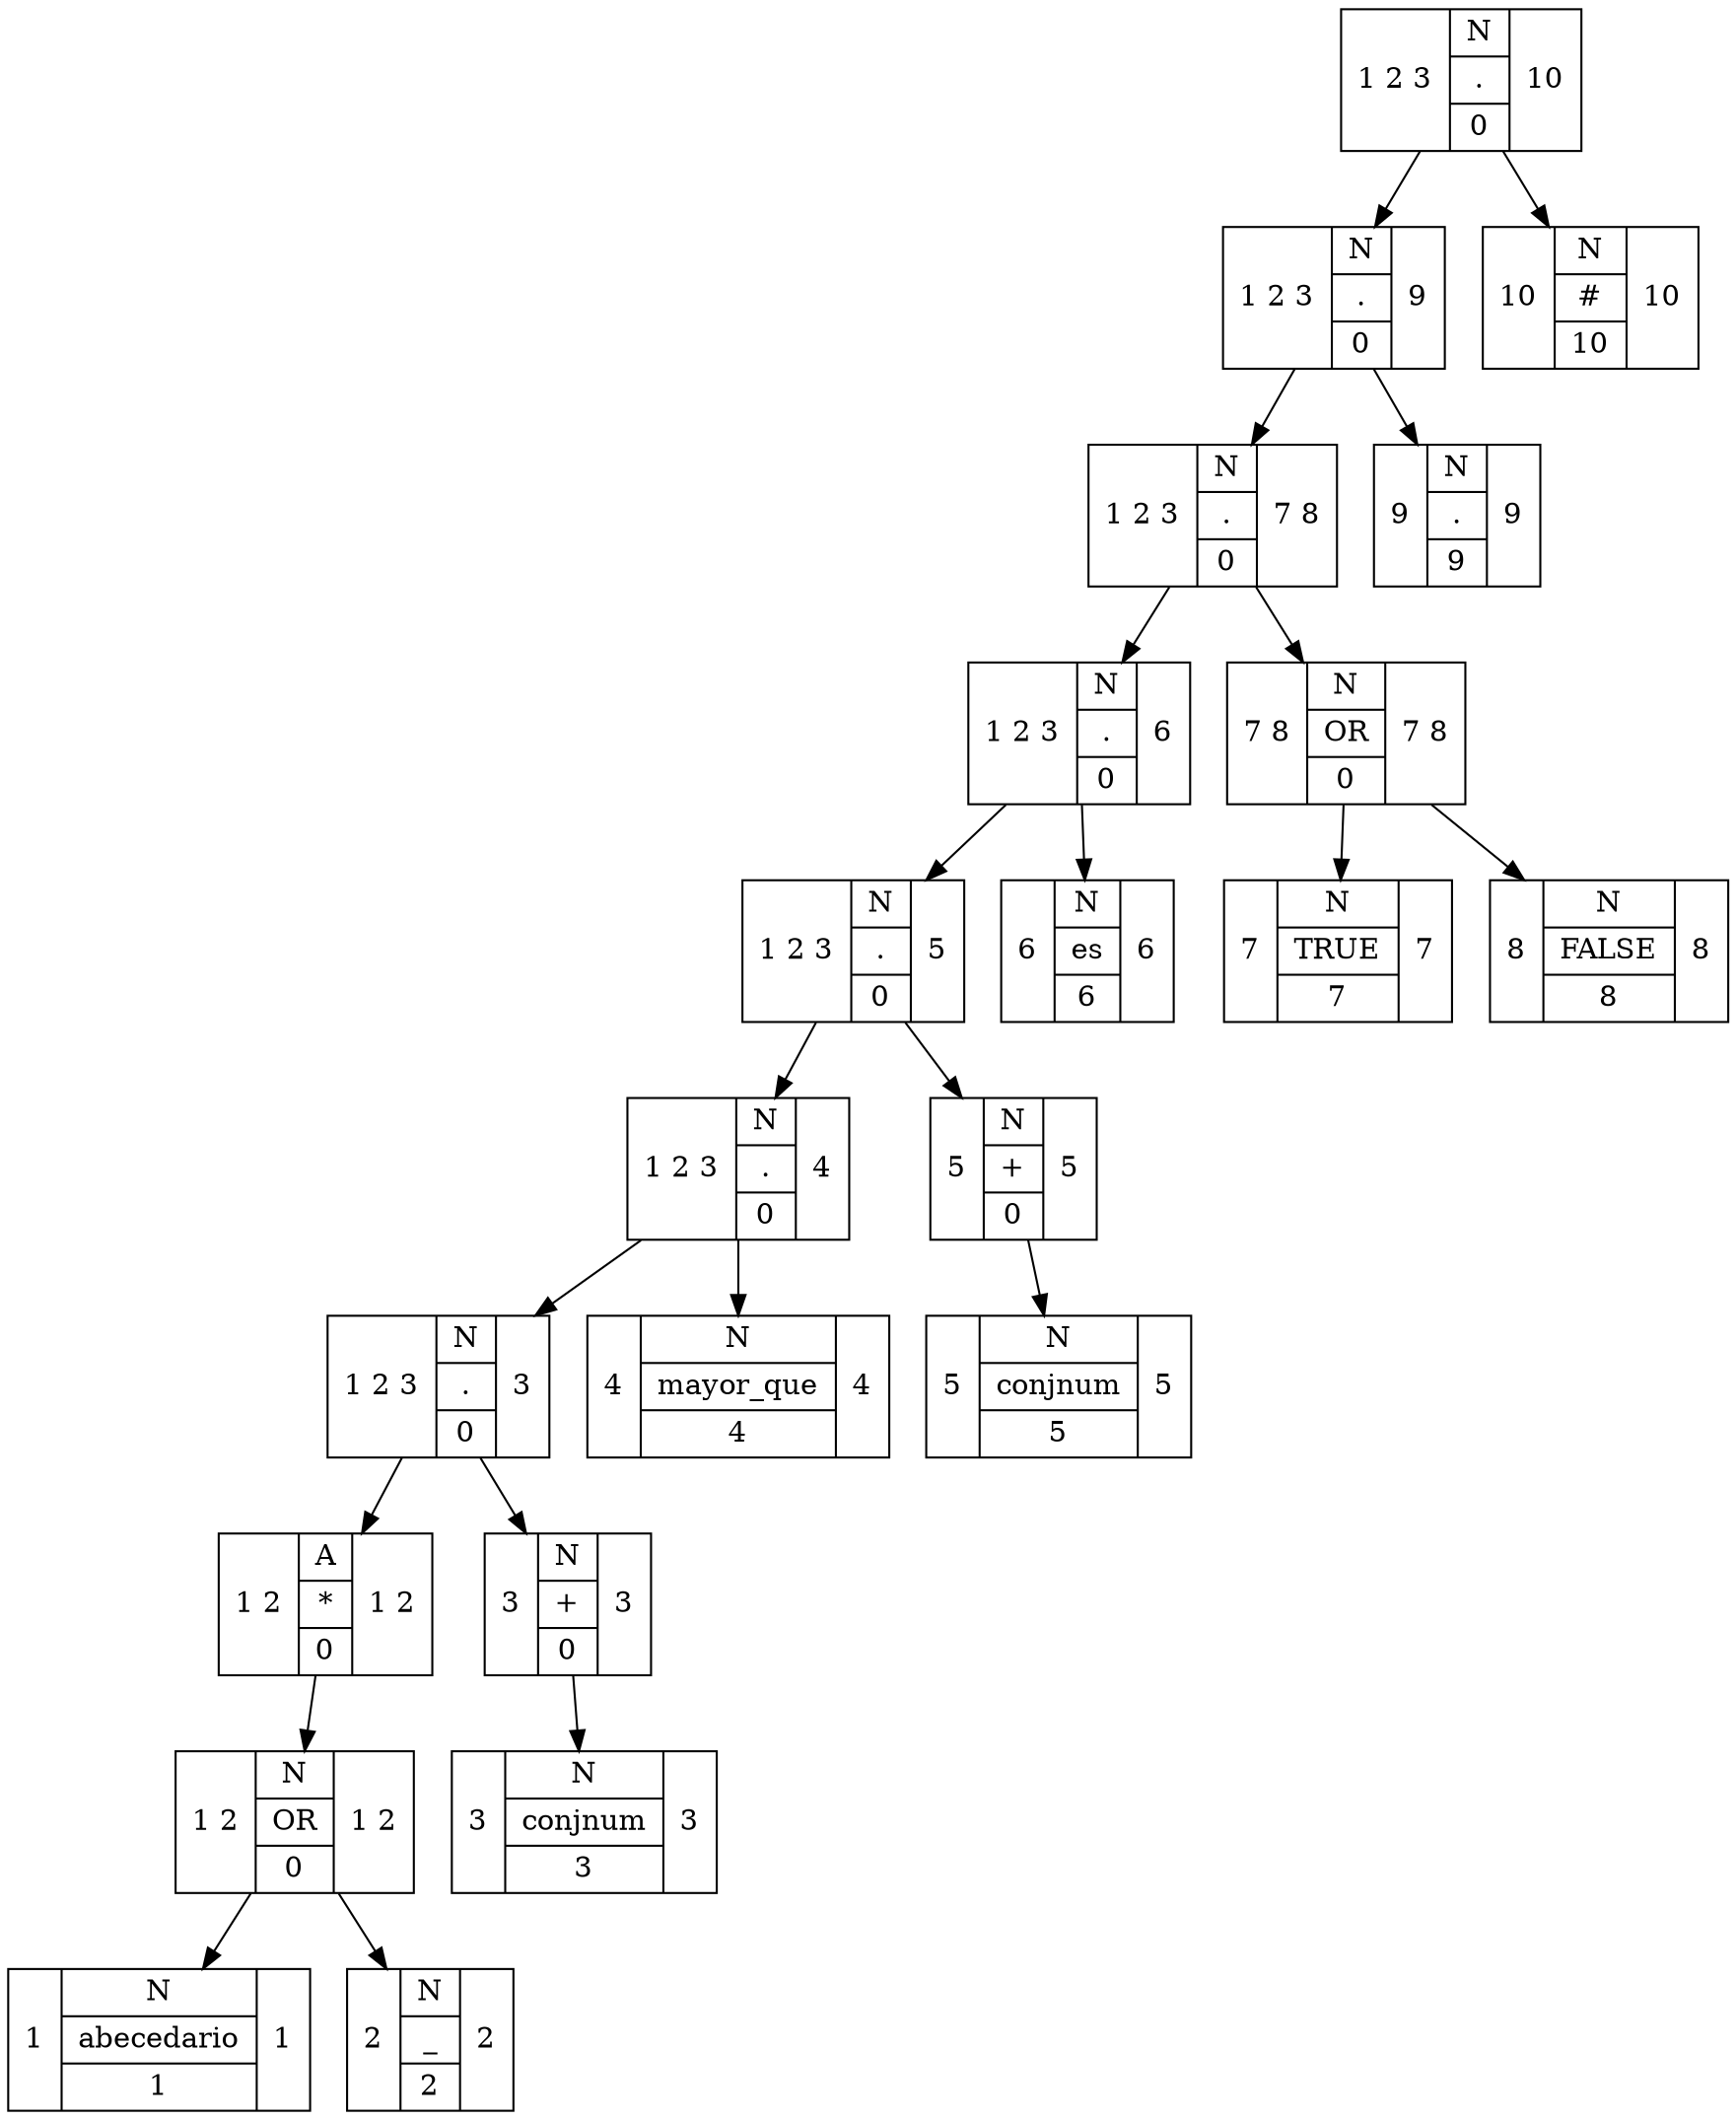 digraph{
node[shape=record];
node1018797064[label="1 2 |{A|*|0}|1 2  "];
node1018797064->node1584135479;
node477662671[label="1 |{N|abecedario|1}|1  "];
node1584135479[label="1 2 |{N|OR|0}|1 2  "];
node1584135479->node477662671;
node1584135479->node1479919153;
node1479919153[label="2 |{N|_|2}|2  "];
node672946403[label="1 2 3 |{N|.|0}|3  "];
node672946403->node1018797064;
node672946403->node698321554;
node698321554[label="3 |{N|+|0}|3  "];
node698321554->node1901165723;
node1901165723[label="3 |{N|conjnum|3}|3  "];
node119748814[label="1 2 3 |{N|.|0}|4  "];
node119748814->node672946403;
node119748814->node1303552905;
node1303552905[label="4 |{N|mayor_que|4}|4  "];
node405568439[label="1 2 3 |{N|.|0}|5  "];
node405568439->node119748814;
node405568439->node1650682253;
node1650682253[label="5 |{N|+|0}|5  "];
node1650682253->node2090391623;
node2090391623[label="5 |{N|conjnum|5}|5  "];
node619610806[label="1 2 3 |{N|.|0}|6  "];
node619610806->node405568439;
node619610806->node1600435295;
node1600435295[label="6 |{N|es |6}|6  "];
node649236799[label="1 2 3 |{N|.|0}|7 8  "];
node649236799->node619610806;
node649236799->node483540814;
node1283056976[label="7 |{N|TRUE|7}|7  "];
node483540814[label="7 8 |{N|OR|0}|7 8  "];
node483540814->node1283056976;
node483540814->node918910668;
node918910668[label="8 |{N|FALSE|8}|8  "];
node80491074[label="1 2 3 |{N|.|0}|9  "];
node80491074->node649236799;
node80491074->node166282714;
node166282714[label="9 |{N|.|9}|9  "];
node179921618[label="1 2 3 |{N|.|0}|10  "];
node179921618->node80491074;
node179921618->node391583327;
node391583327[label="10 |{N|#|10}|10  "];
}

